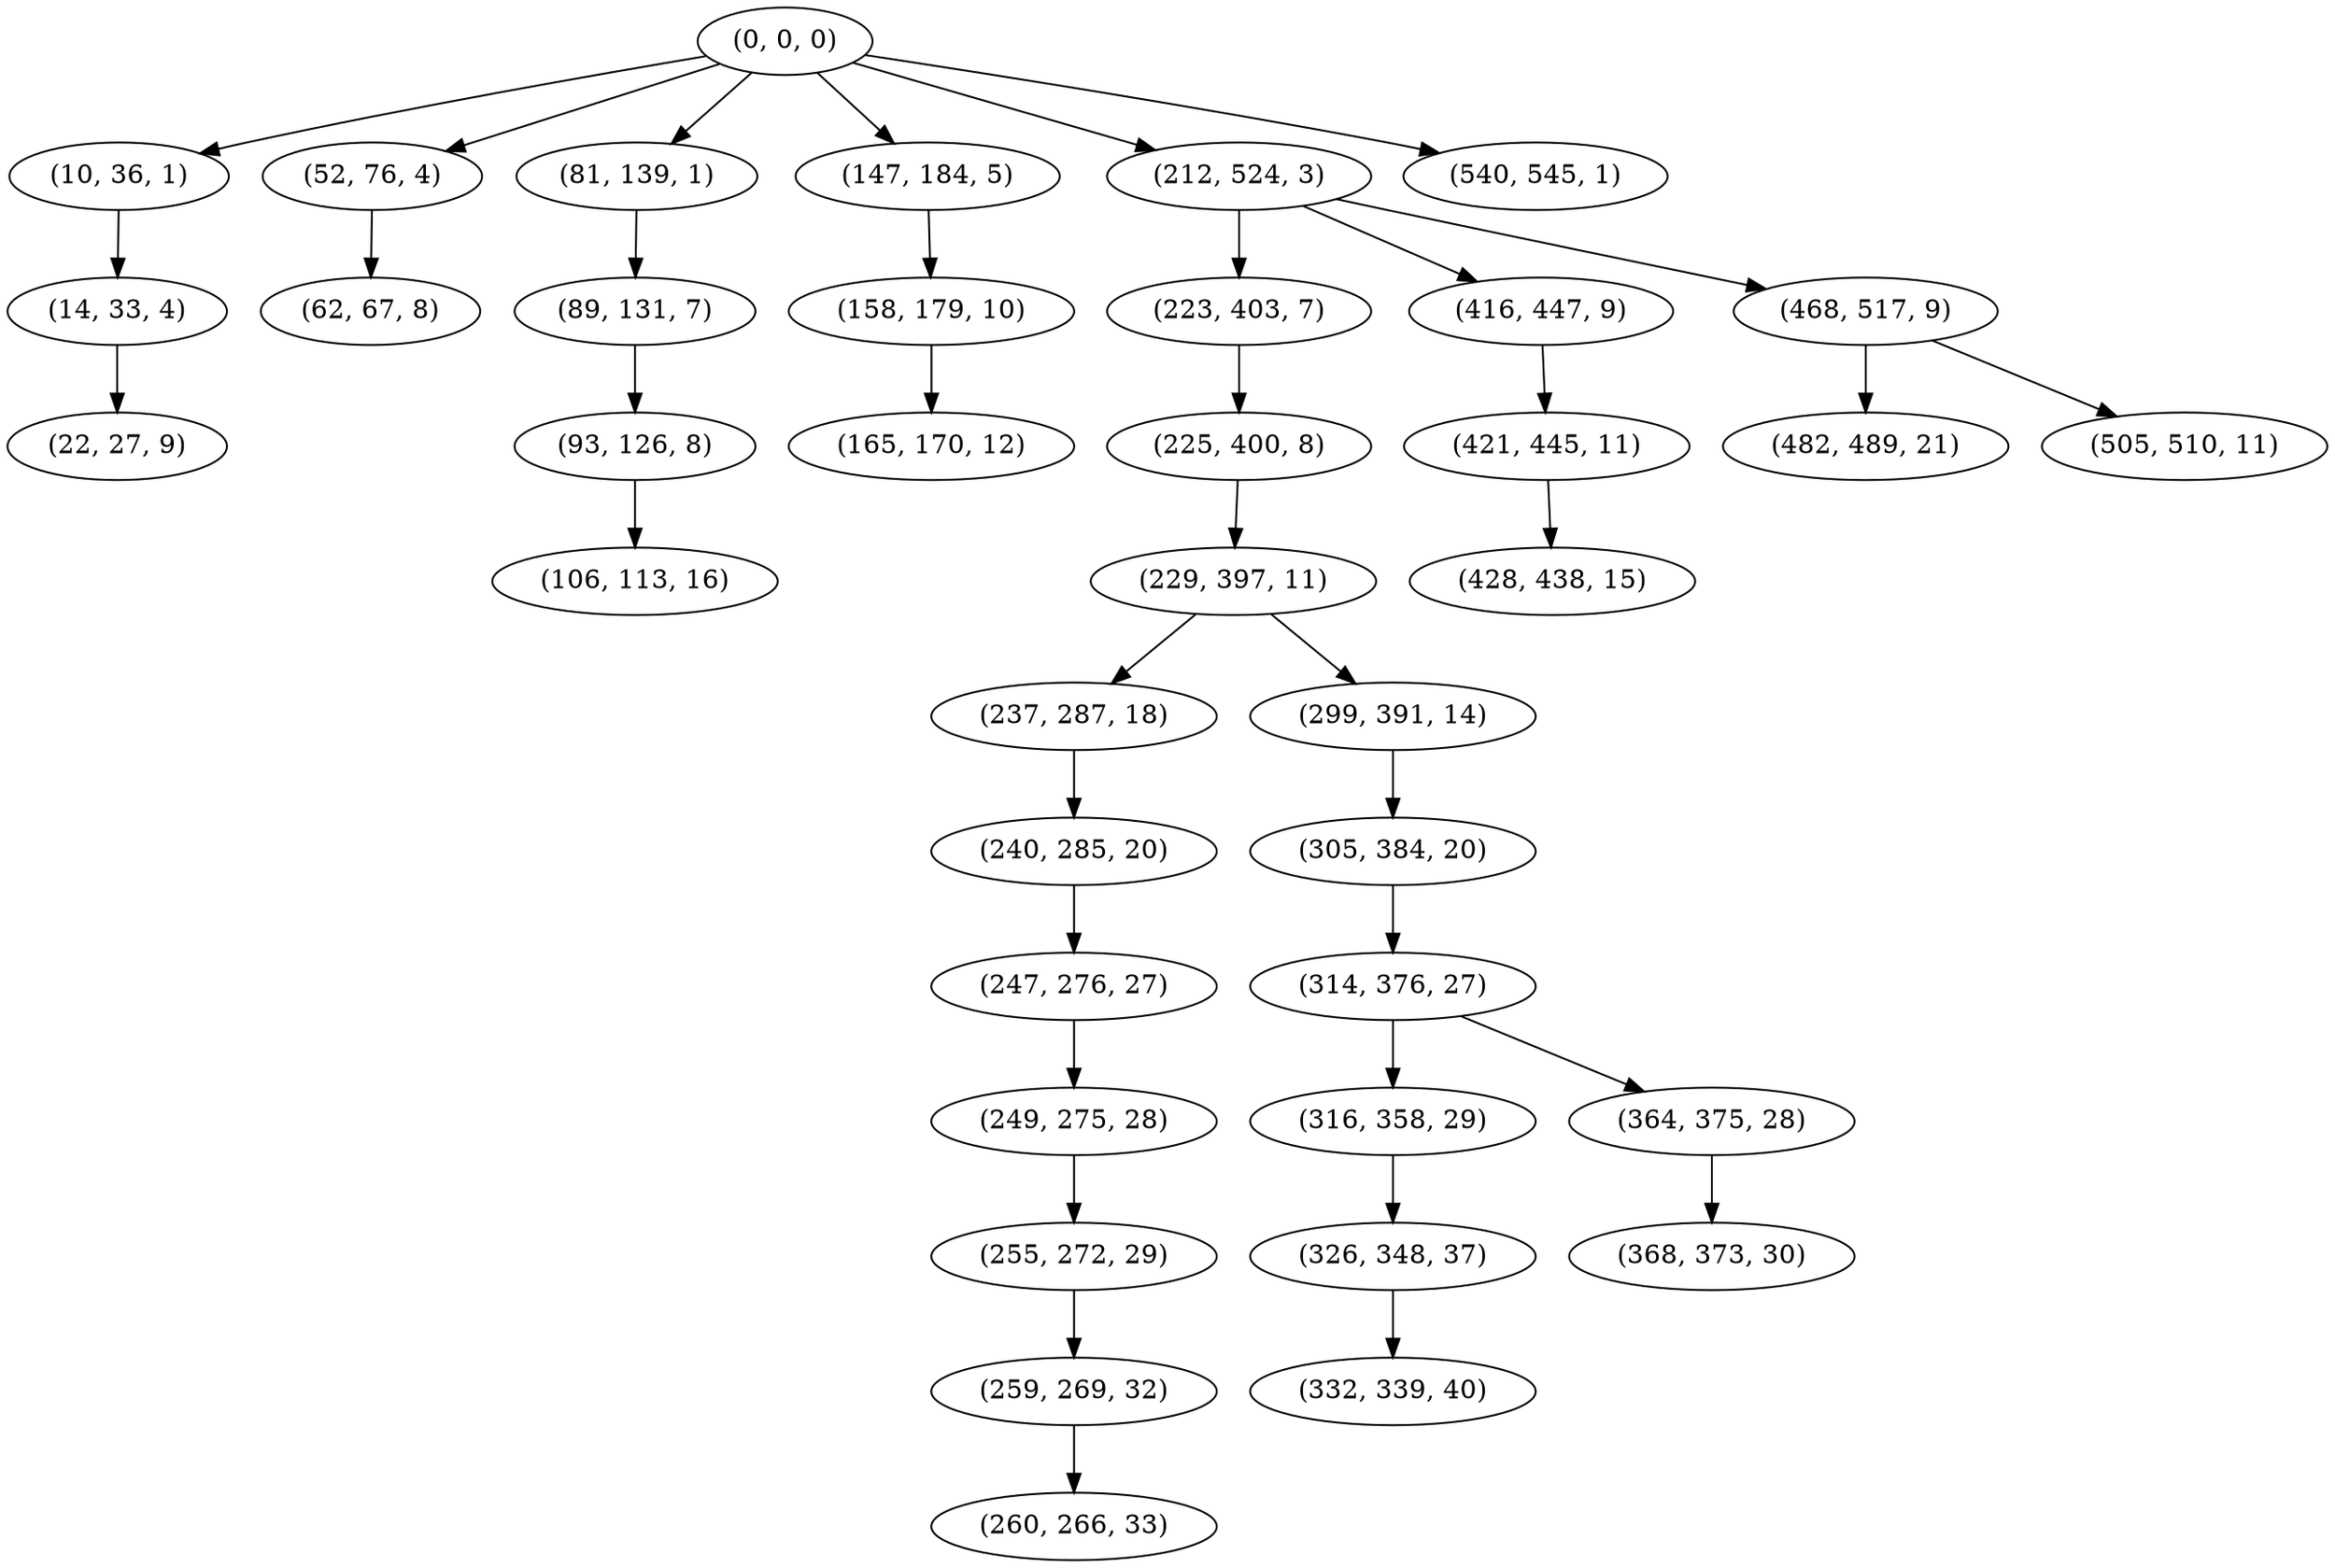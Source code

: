 digraph tree {
    "(0, 0, 0)";
    "(10, 36, 1)";
    "(14, 33, 4)";
    "(22, 27, 9)";
    "(52, 76, 4)";
    "(62, 67, 8)";
    "(81, 139, 1)";
    "(89, 131, 7)";
    "(93, 126, 8)";
    "(106, 113, 16)";
    "(147, 184, 5)";
    "(158, 179, 10)";
    "(165, 170, 12)";
    "(212, 524, 3)";
    "(223, 403, 7)";
    "(225, 400, 8)";
    "(229, 397, 11)";
    "(237, 287, 18)";
    "(240, 285, 20)";
    "(247, 276, 27)";
    "(249, 275, 28)";
    "(255, 272, 29)";
    "(259, 269, 32)";
    "(260, 266, 33)";
    "(299, 391, 14)";
    "(305, 384, 20)";
    "(314, 376, 27)";
    "(316, 358, 29)";
    "(326, 348, 37)";
    "(332, 339, 40)";
    "(364, 375, 28)";
    "(368, 373, 30)";
    "(416, 447, 9)";
    "(421, 445, 11)";
    "(428, 438, 15)";
    "(468, 517, 9)";
    "(482, 489, 21)";
    "(505, 510, 11)";
    "(540, 545, 1)";
    "(0, 0, 0)" -> "(10, 36, 1)";
    "(0, 0, 0)" -> "(52, 76, 4)";
    "(0, 0, 0)" -> "(81, 139, 1)";
    "(0, 0, 0)" -> "(147, 184, 5)";
    "(0, 0, 0)" -> "(212, 524, 3)";
    "(0, 0, 0)" -> "(540, 545, 1)";
    "(10, 36, 1)" -> "(14, 33, 4)";
    "(14, 33, 4)" -> "(22, 27, 9)";
    "(52, 76, 4)" -> "(62, 67, 8)";
    "(81, 139, 1)" -> "(89, 131, 7)";
    "(89, 131, 7)" -> "(93, 126, 8)";
    "(93, 126, 8)" -> "(106, 113, 16)";
    "(147, 184, 5)" -> "(158, 179, 10)";
    "(158, 179, 10)" -> "(165, 170, 12)";
    "(212, 524, 3)" -> "(223, 403, 7)";
    "(212, 524, 3)" -> "(416, 447, 9)";
    "(212, 524, 3)" -> "(468, 517, 9)";
    "(223, 403, 7)" -> "(225, 400, 8)";
    "(225, 400, 8)" -> "(229, 397, 11)";
    "(229, 397, 11)" -> "(237, 287, 18)";
    "(229, 397, 11)" -> "(299, 391, 14)";
    "(237, 287, 18)" -> "(240, 285, 20)";
    "(240, 285, 20)" -> "(247, 276, 27)";
    "(247, 276, 27)" -> "(249, 275, 28)";
    "(249, 275, 28)" -> "(255, 272, 29)";
    "(255, 272, 29)" -> "(259, 269, 32)";
    "(259, 269, 32)" -> "(260, 266, 33)";
    "(299, 391, 14)" -> "(305, 384, 20)";
    "(305, 384, 20)" -> "(314, 376, 27)";
    "(314, 376, 27)" -> "(316, 358, 29)";
    "(314, 376, 27)" -> "(364, 375, 28)";
    "(316, 358, 29)" -> "(326, 348, 37)";
    "(326, 348, 37)" -> "(332, 339, 40)";
    "(364, 375, 28)" -> "(368, 373, 30)";
    "(416, 447, 9)" -> "(421, 445, 11)";
    "(421, 445, 11)" -> "(428, 438, 15)";
    "(468, 517, 9)" -> "(482, 489, 21)";
    "(468, 517, 9)" -> "(505, 510, 11)";
}
